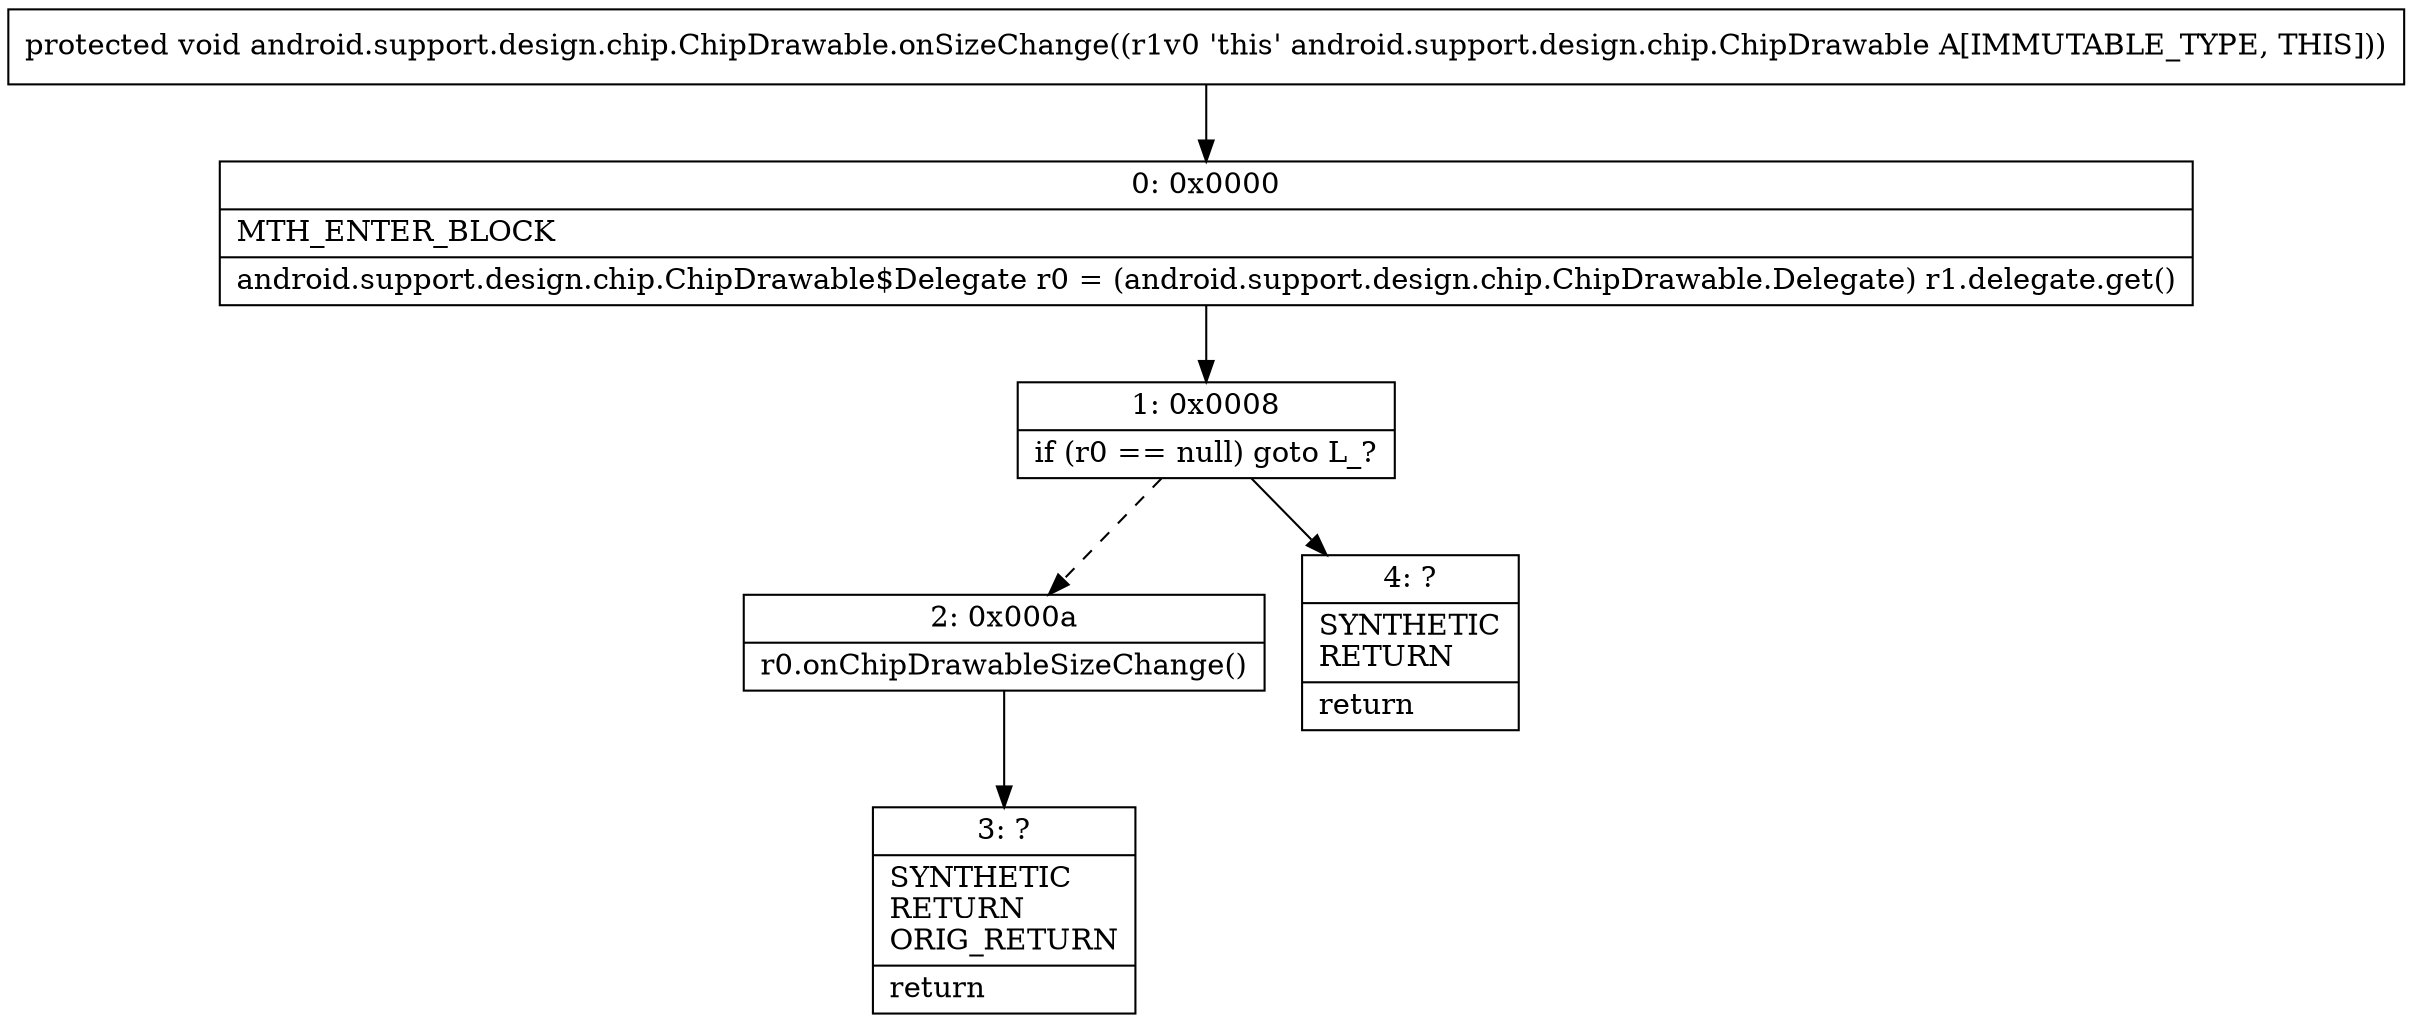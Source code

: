 digraph "CFG forandroid.support.design.chip.ChipDrawable.onSizeChange()V" {
Node_0 [shape=record,label="{0\:\ 0x0000|MTH_ENTER_BLOCK\l|android.support.design.chip.ChipDrawable$Delegate r0 = (android.support.design.chip.ChipDrawable.Delegate) r1.delegate.get()\l}"];
Node_1 [shape=record,label="{1\:\ 0x0008|if (r0 == null) goto L_?\l}"];
Node_2 [shape=record,label="{2\:\ 0x000a|r0.onChipDrawableSizeChange()\l}"];
Node_3 [shape=record,label="{3\:\ ?|SYNTHETIC\lRETURN\lORIG_RETURN\l|return\l}"];
Node_4 [shape=record,label="{4\:\ ?|SYNTHETIC\lRETURN\l|return\l}"];
MethodNode[shape=record,label="{protected void android.support.design.chip.ChipDrawable.onSizeChange((r1v0 'this' android.support.design.chip.ChipDrawable A[IMMUTABLE_TYPE, THIS])) }"];
MethodNode -> Node_0;
Node_0 -> Node_1;
Node_1 -> Node_2[style=dashed];
Node_1 -> Node_4;
Node_2 -> Node_3;
}

